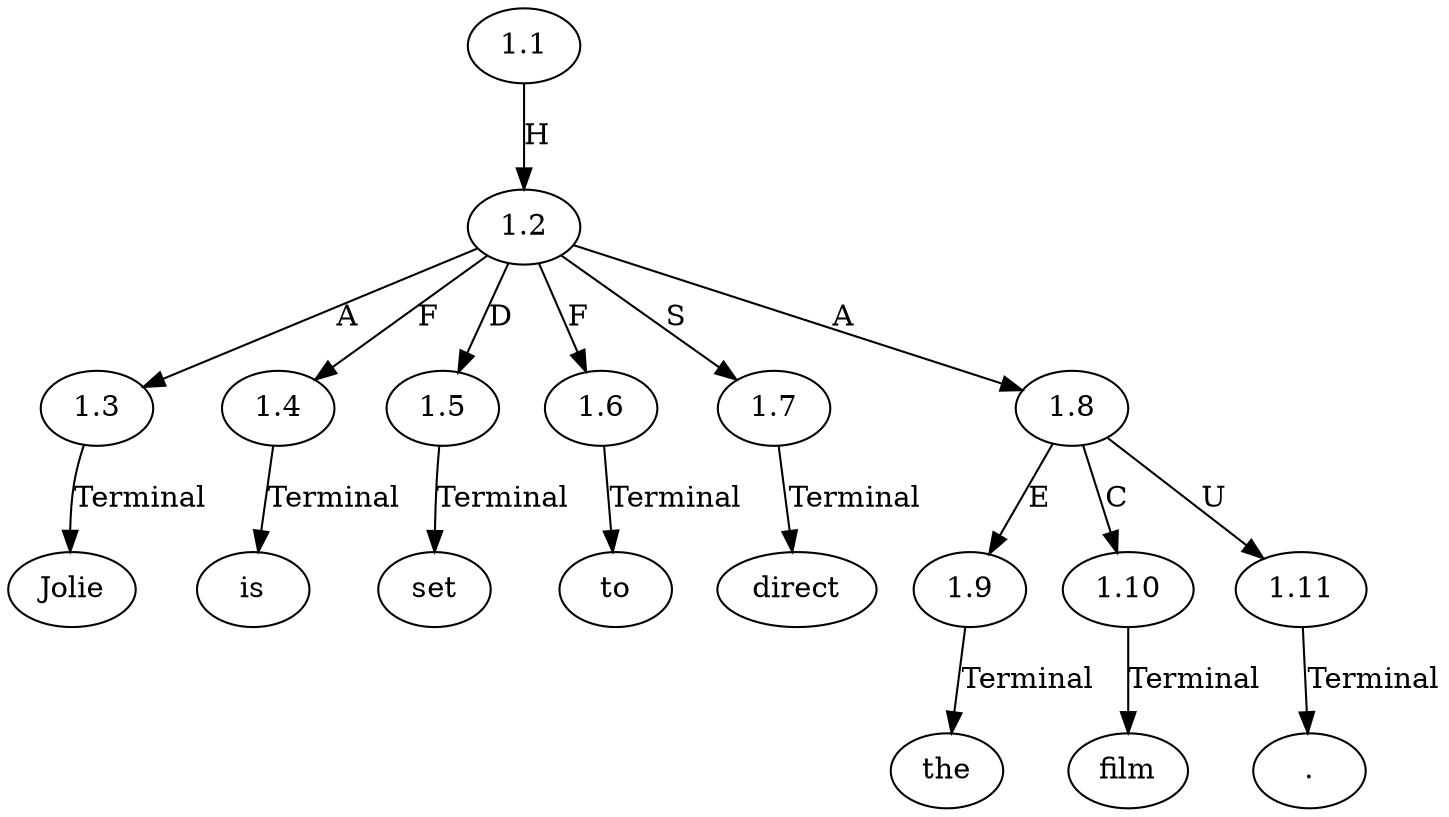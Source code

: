 // Graph
digraph {
	0.1 [label=Jolie ordering=out]
	0.2 [label=is ordering=out]
	0.3 [label=set ordering=out]
	0.4 [label=to ordering=out]
	0.5 [label=direct ordering=out]
	0.6 [label=the ordering=out]
	0.7 [label=film ordering=out]
	0.8 [label="." ordering=out]
	1.1 [label=1.1 ordering=out]
	1.2 [label=1.2 ordering=out]
	1.3 [label=1.3 ordering=out]
	1.4 [label=1.4 ordering=out]
	1.5 [label=1.5 ordering=out]
	1.6 [label=1.6 ordering=out]
	1.7 [label=1.7 ordering=out]
	1.8 [label=1.8 ordering=out]
	1.9 [label=1.9 ordering=out]
	1.10 [label=1.10 ordering=out]
	1.11 [label=1.11 ordering=out]
	1.1 -> 1.2 [label=H ordering=out]
	1.2 -> 1.3 [label=A ordering=out]
	1.2 -> 1.4 [label=F ordering=out]
	1.2 -> 1.5 [label=D ordering=out]
	1.2 -> 1.6 [label=F ordering=out]
	1.2 -> 1.7 [label=S ordering=out]
	1.2 -> 1.8 [label=A ordering=out]
	1.3 -> 0.1 [label=Terminal ordering=out]
	1.4 -> 0.2 [label=Terminal ordering=out]
	1.5 -> 0.3 [label=Terminal ordering=out]
	1.6 -> 0.4 [label=Terminal ordering=out]
	1.7 -> 0.5 [label=Terminal ordering=out]
	1.8 -> 1.9 [label=E ordering=out]
	1.8 -> 1.10 [label=C ordering=out]
	1.8 -> 1.11 [label=U ordering=out]
	1.9 -> 0.6 [label=Terminal ordering=out]
	1.10 -> 0.7 [label=Terminal ordering=out]
	1.11 -> 0.8 [label=Terminal ordering=out]
}
